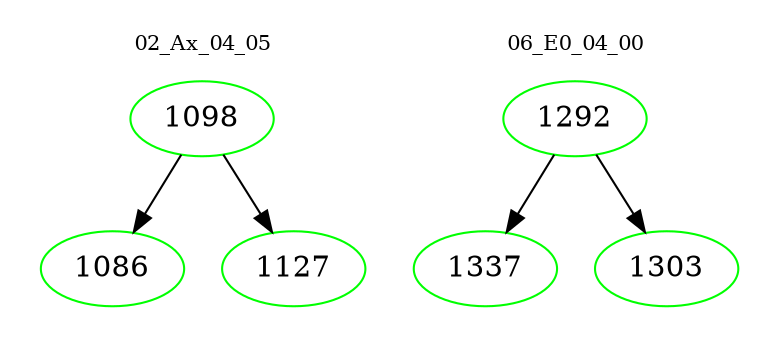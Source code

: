 digraph{
subgraph cluster_0 {
color = white
label = "02_Ax_04_05";
fontsize=10;
T0_1098 [label="1098", color="green"]
T0_1098 -> T0_1086 [color="black"]
T0_1086 [label="1086", color="green"]
T0_1098 -> T0_1127 [color="black"]
T0_1127 [label="1127", color="green"]
}
subgraph cluster_1 {
color = white
label = "06_E0_04_00";
fontsize=10;
T1_1292 [label="1292", color="green"]
T1_1292 -> T1_1337 [color="black"]
T1_1337 [label="1337", color="green"]
T1_1292 -> T1_1303 [color="black"]
T1_1303 [label="1303", color="green"]
}
}
